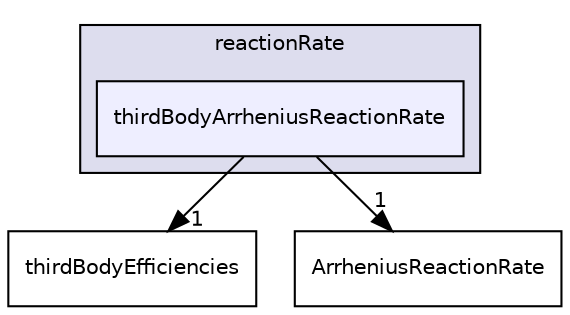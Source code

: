 digraph "src/thermophysicalModels/specie/reaction/reactionRate/thirdBodyArrheniusReactionRate" {
  bgcolor=transparent;
  compound=true
  node [ fontsize="10", fontname="Helvetica"];
  edge [ labelfontsize="10", labelfontname="Helvetica"];
  subgraph clusterdir_0b3172b66393f2c7ce0778392f9f1c0a {
    graph [ bgcolor="#ddddee", pencolor="black", label="reactionRate" fontname="Helvetica", fontsize="10", URL="dir_0b3172b66393f2c7ce0778392f9f1c0a.html"]
  dir_9533690a93c43f270f88f9883cbc47c2 [shape=box, label="thirdBodyArrheniusReactionRate", style="filled", fillcolor="#eeeeff", pencolor="black", URL="dir_9533690a93c43f270f88f9883cbc47c2.html"];
  }
  dir_523722df2710d93eb23d06dec1cd4b64 [shape=box label="thirdBodyEfficiencies" URL="dir_523722df2710d93eb23d06dec1cd4b64.html"];
  dir_82b1ab70b3af403cb3a63f6f1873c8bb [shape=box label="ArrheniusReactionRate" URL="dir_82b1ab70b3af403cb3a63f6f1873c8bb.html"];
  dir_9533690a93c43f270f88f9883cbc47c2->dir_523722df2710d93eb23d06dec1cd4b64 [headlabel="1", labeldistance=1.5 headhref="dir_002898_002899.html"];
  dir_9533690a93c43f270f88f9883cbc47c2->dir_82b1ab70b3af403cb3a63f6f1873c8bb [headlabel="1", labeldistance=1.5 headhref="dir_002898_002886.html"];
}
